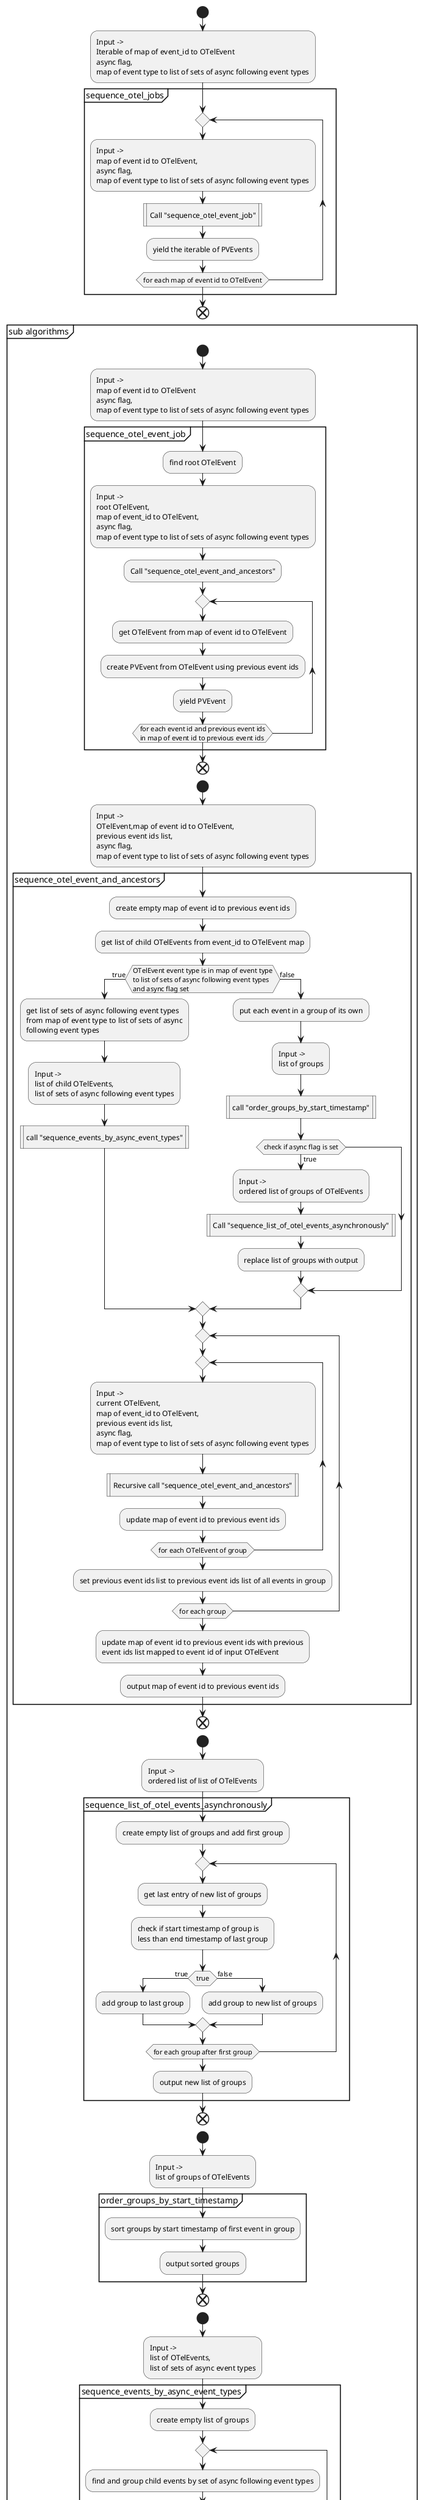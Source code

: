 @startuml
    start
    :Input ->\nIterable of map of event_id to OTelEvent\nasync flag,\nmap of event type to list of sets of async following event types;
    partition "sequence_otel_jobs" {
        repeat
            :Input ->\nmap of event id to OTelEvent,\nasync flag,\nmap of event type to list of sets of async following event types;
            :Call "sequence_otel_event_job"|
            :yield the iterable of PVEvents;
        repeat while (for each map of event id to OTelEvent)
    }
    end
    partition "sub algorithms" {
        start
        :Input ->\nmap of event id to OTelEvent\nasync flag,\nmap of event type to list of sets of async following event types;
        group "sequence_otel_event_job"
            :find root OTelEvent;
            :Input ->\nroot OTelEvent,\nmap of event_id to OTelEvent,\nasync flag,\nmap of event type to list of sets of async following event types;
            :Call "sequence_otel_event_and_ancestors";
            repeat
                :get OTelEvent from map of event id to OTelEvent;
                :create PVEvent from OTelEvent using previous event ids;
                :yield PVEvent;
            repeat while (for each event id and previous event ids\nin map of event id to previous event ids)
        end group
        end
        start
        :Input ->\nOTelEvent,map of event id to OTelEvent,\nprevious event ids list,\nasync flag,\nmap of event type to list of sets of async following event types;
        group "sequence_otel_event_and_ancestors"
            :create empty map of event id to previous event ids;
            :get list of child OTelEvents from event_id to OTelEvent map;
            if (OTelEvent event type is in map of event type\nto list of sets of async following event types\nand async flag set) then (true)
                :get list of sets of async following event types\nfrom map of event type to list of sets of async\nfollowing event types;
                :Input ->\nlist of child OTelEvents,\nlist of sets of async following event types;
                :call "sequence_events_by_async_event_types"|
            else (false)
                :put each event in a group of its own;
                :Input ->\nlist of groups;
                :call "order_groups_by_start_timestamp"|
                if (check if async flag is set) then (true)
                    :Input ->\nordered list of groups of OTelEvents;
                    :Call "sequence_list_of_otel_events_asynchronously"|
                    :replace list of groups with output;
                endif
            endif
            repeat
                repeat
                    :Input ->\ncurrent OTelEvent,\nmap of event_id to OTelEvent,\nprevious event ids list,\nasync flag,\nmap of event type to list of sets of async following event types;
                    :Recursive call "sequence_otel_event_and_ancestors"|
                    :update map of event id to previous event ids;
                repeat while (for each OTelEvent of group)
                :set previous event ids list to previous event ids list of all events in group;
            repeat while (for each group)
            :update map of event id to previous event ids with previous\nevent ids list mapped to event id of input OTelEvent;
            :output map of event id to previous event ids;
        end group
        end
        start
        :Input ->\nordered list of list of OTelEvents;
        group "sequence_list_of_otel_events_asynchronously"
            :create empty list of groups and add first group;
            repeat
                :get last entry of new list of groups;
                :check if start timestamp of group is\nless than end timestamp of last group;
                if (true) then (true)
                    :add group to last group;
                else (false)
                    :add group to new list of groups;
                endif
            repeat while (for each group after first group)
            :output new list of groups;
        end group
        end
        start
        :Input ->\nlist of groups of OTelEvents;
        group "order_groups_by_start_timestamp"
            :sort groups by start timestamp of first event in group;
            :output sorted groups;
        end group
        end
        start
        :Input ->\nlist of OTelEvents,\nlist of sets of async event types;
        group "sequence_events_by_async_event_types"
            :create empty list of groups;
            repeat
                :find and group child events by set of async following event types;
                :order OTelEvents in group by start timestamp;
                :add group to list of groups;
            repeat while (for each set of async following event types)
            :Input ->\nlist of groups;
            :call "order_groups_by_start_timestamp"|
            :output sorted list of groups;
        end group
        end
    }
@enduml